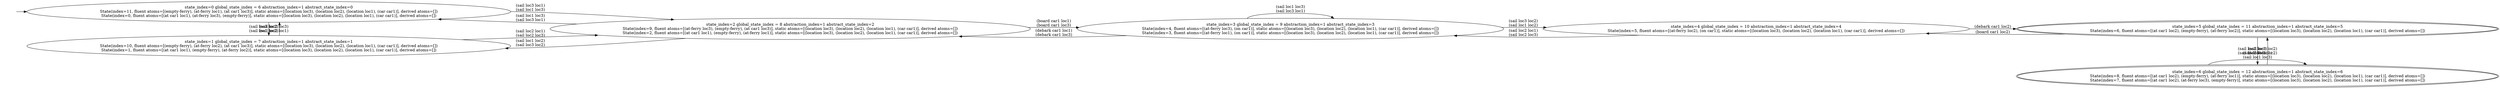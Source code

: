 digraph {
rankdir="LR"
s0[label="state_index=0 global_state_index = 6 abstraction_index=1 abstract_state_index=0
State(index=11, fluent atoms=[(empty-ferry), (at-ferry loc1), (at car1 loc3)], static atoms=[(location loc3), (location loc2), (location loc1), (car car1)], derived atoms=[])
State(index=0, fluent atoms=[(at car1 loc1), (at-ferry loc3), (empty-ferry)], static atoms=[(location loc3), (location loc2), (location loc1), (car car1)], derived atoms=[])
"]
s1[label="state_index=1 global_state_index = 7 abstraction_index=1 abstract_state_index=1
State(index=10, fluent atoms=[(empty-ferry), (at-ferry loc2), (at car1 loc3)], static atoms=[(location loc3), (location loc2), (location loc1), (car car1)], derived atoms=[])
State(index=1, fluent atoms=[(at car1 loc1), (empty-ferry), (at-ferry loc2)], static atoms=[(location loc3), (location loc2), (location loc1), (car car1)], derived atoms=[])
"]
s2[label="state_index=2 global_state_index = 8 abstraction_index=1 abstract_state_index=2
State(index=9, fluent atoms=[(at-ferry loc3), (empty-ferry), (at car1 loc3)], static atoms=[(location loc3), (location loc2), (location loc1), (car car1)], derived atoms=[])
State(index=2, fluent atoms=[(at car1 loc1), (empty-ferry), (at-ferry loc1)], static atoms=[(location loc3), (location loc2), (location loc1), (car car1)], derived atoms=[])
"]
s3[label="state_index=3 global_state_index = 9 abstraction_index=1 abstract_state_index=3
State(index=4, fluent atoms=[(at-ferry loc3), (on car1)], static atoms=[(location loc3), (location loc2), (location loc1), (car car1)], derived atoms=[])
State(index=3, fluent atoms=[(at-ferry loc1), (on car1)], static atoms=[(location loc3), (location loc2), (location loc1), (car car1)], derived atoms=[])
"]
s4[label="state_index=4 global_state_index = 10 abstraction_index=1 abstract_state_index=4
State(index=5, fluent atoms=[(at-ferry loc2), (on car1)], static atoms=[(location loc3), (location loc2), (location loc1), (car car1)], derived atoms=[])
"]
s5[peripheries=2,label="state_index=5 global_state_index = 11 abstraction_index=1 abstract_state_index=5
State(index=6, fluent atoms=[(at car1 loc2), (empty-ferry), (at-ferry loc2)], static atoms=[(location loc3), (location loc2), (location loc1), (car car1)], derived atoms=[])
"]
s6[peripheries=2,label="state_index=6 global_state_index = 12 abstraction_index=1 abstract_state_index=6
State(index=8, fluent atoms=[(at car1 loc2), (empty-ferry), (at-ferry loc1)], static atoms=[(location loc3), (location loc2), (location loc1), (car car1)], derived atoms=[])
State(index=7, fluent atoms=[(at car1 loc2), (at-ferry loc3), (empty-ferry)], static atoms=[(location loc3), (location loc2), (location loc1), (car car1)], derived atoms=[])
"]
Dangling [ label = "", style = invis ]
{ rank = same; Dangling }
Dangling -> s0
{ rank = same; s0,s1}
{ rank = same; s2}
{ rank = same; s3}
{ rank = same; s4}
{ rank = same; s5,s6}
s0->s1 [label="(sail loc3 loc2)
(sail loc1 loc2)
"]
s0->s2 [label="(sail loc3 loc1)
(sail loc1 loc3)
"]
s1->s0 [label="(sail loc2 loc3)
(sail loc2 loc1)
"]
s1->s2 [label="(sail loc2 loc1)
(sail loc2 loc3)
"]
s2->s0 [label="(sail loc1 loc3)
(sail loc3 loc1)
"]
s2->s1 [label="(sail loc1 loc2)
(sail loc3 loc2)
"]
s2->s3 [label="(board car1 loc1)
(board car1 loc3)
"]
s3->s2 [label="(debark car1 loc1)
(debark car1 loc3)
"]
s3->s3 [label="(sail loc1 loc3)
(sail loc3 loc1)
"]
s3->s4 [label="(sail loc3 loc2)
(sail loc1 loc2)
"]
s4->s3 [label="(sail loc2 loc1)
(sail loc2 loc3)
"]
s4->s5 [label="(debark car1 loc2)
"]
s5->s4 [label="(board car1 loc2)
"]
s5->s6 [label="(sail loc2 loc1)
(sail loc2 loc3)
"]
s6->s5 [label="(sail loc3 loc2)
(sail loc1 loc2)
"]
s6->s6 [label="(sail loc3 loc1)
(sail loc1 loc3)
"]
}
